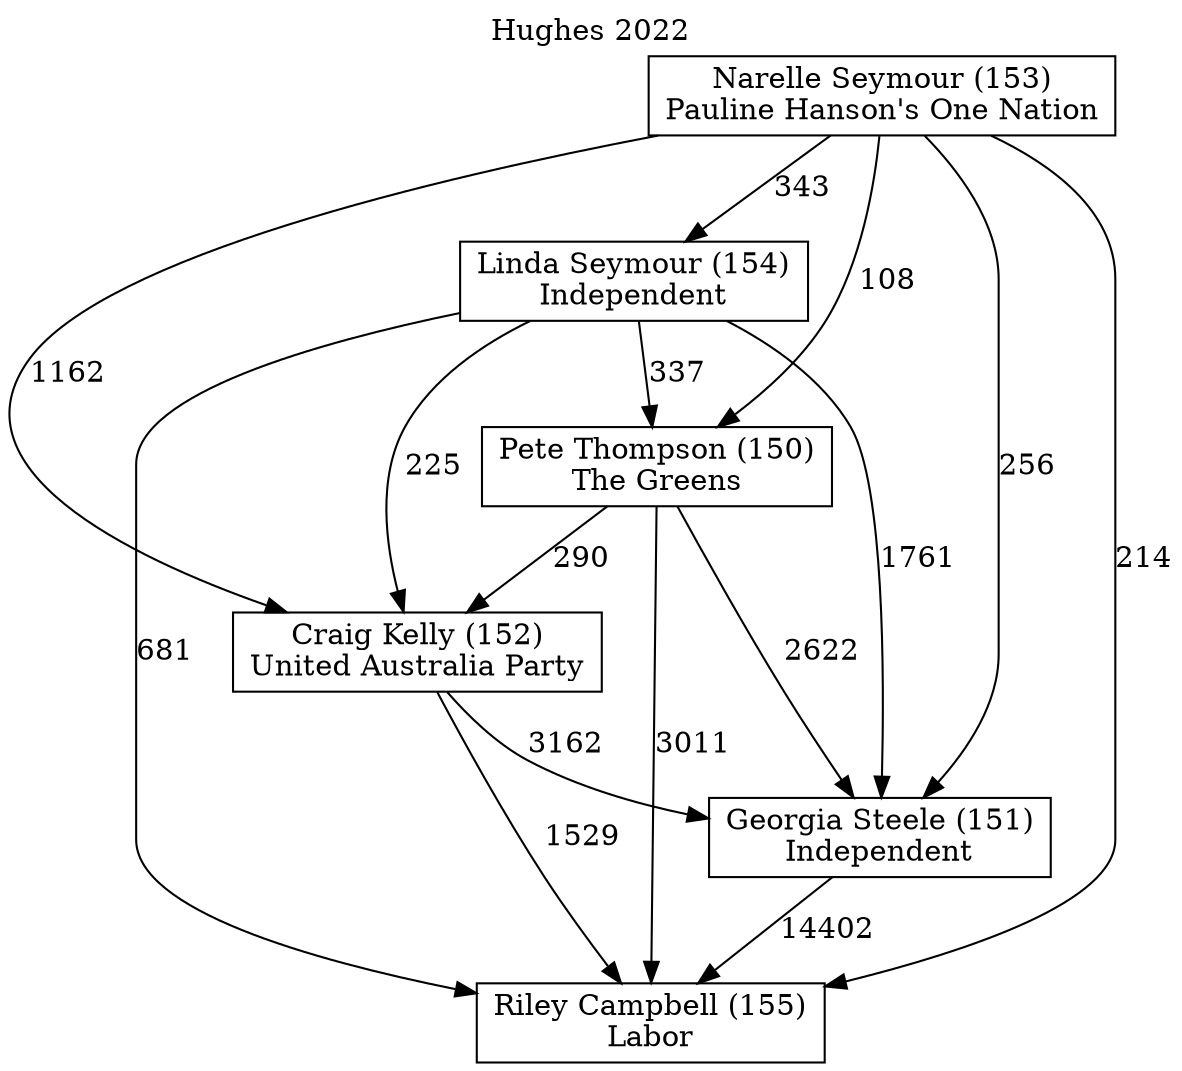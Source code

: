 // House preference flow
digraph "Riley Campbell (155)_Hughes_2022" {
	graph [label="Hughes 2022" labelloc=t mclimit=10]
	node [shape=box]
	"Craig Kelly (152)" [label="Craig Kelly (152)
United Australia Party"]
	"Riley Campbell (155)" [label="Riley Campbell (155)
Labor"]
	"Georgia Steele (151)" [label="Georgia Steele (151)
Independent"]
	"Linda Seymour (154)" [label="Linda Seymour (154)
Independent"]
	"Pete Thompson (150)" [label="Pete Thompson (150)
The Greens"]
	"Narelle Seymour (153)" [label="Narelle Seymour (153)
Pauline Hanson's One Nation"]
	"Narelle Seymour (153)" -> "Linda Seymour (154)" [label=343]
	"Narelle Seymour (153)" -> "Riley Campbell (155)" [label=214]
	"Linda Seymour (154)" -> "Georgia Steele (151)" [label=1761]
	"Craig Kelly (152)" -> "Riley Campbell (155)" [label=1529]
	"Pete Thompson (150)" -> "Riley Campbell (155)" [label=3011]
	"Linda Seymour (154)" -> "Riley Campbell (155)" [label=681]
	"Pete Thompson (150)" -> "Georgia Steele (151)" [label=2622]
	"Pete Thompson (150)" -> "Craig Kelly (152)" [label=290]
	"Georgia Steele (151)" -> "Riley Campbell (155)" [label=14402]
	"Craig Kelly (152)" -> "Georgia Steele (151)" [label=3162]
	"Narelle Seymour (153)" -> "Craig Kelly (152)" [label=1162]
	"Narelle Seymour (153)" -> "Pete Thompson (150)" [label=108]
	"Linda Seymour (154)" -> "Pete Thompson (150)" [label=337]
	"Narelle Seymour (153)" -> "Georgia Steele (151)" [label=256]
	"Linda Seymour (154)" -> "Craig Kelly (152)" [label=225]
}
